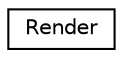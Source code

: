 digraph "Graphical Class Hierarchy"
{
  edge [fontname="Helvetica",fontsize="10",labelfontname="Helvetica",labelfontsize="10"];
  node [fontname="Helvetica",fontsize="10",shape=record];
  rankdir="LR";
  Node1 [label="Render",height=0.2,width=0.4,color="black", fillcolor="white", style="filled",URL="$classRender.html"];
}

